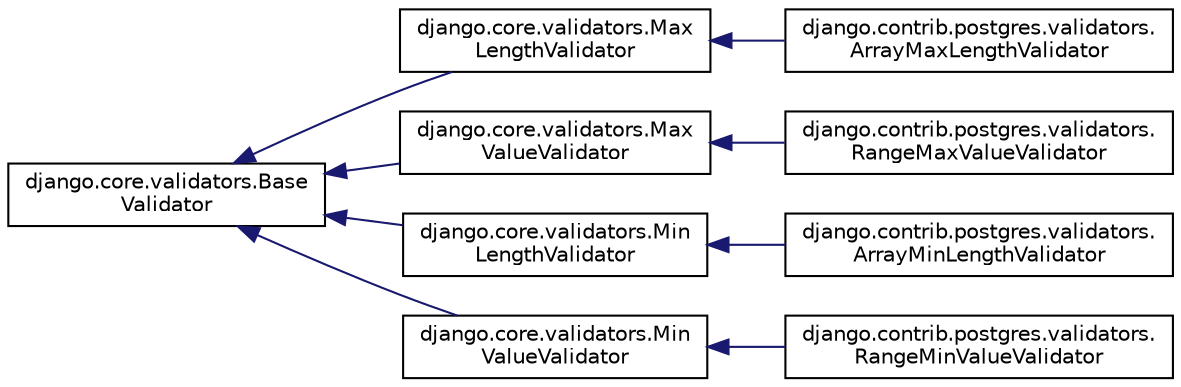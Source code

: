 digraph "Graphical Class Hierarchy"
{
 // LATEX_PDF_SIZE
  edge [fontname="Helvetica",fontsize="10",labelfontname="Helvetica",labelfontsize="10"];
  node [fontname="Helvetica",fontsize="10",shape=record];
  rankdir="LR";
  Node0 [label="django.core.validators.Base\lValidator",height=0.2,width=0.4,color="black", fillcolor="white", style="filled",URL="$classdjango_1_1core_1_1validators_1_1_base_validator.html",tooltip=" "];
  Node0 -> Node1 [dir="back",color="midnightblue",fontsize="10",style="solid",fontname="Helvetica"];
  Node1 [label="django.core.validators.Max\lLengthValidator",height=0.2,width=0.4,color="black", fillcolor="white", style="filled",URL="$classdjango_1_1core_1_1validators_1_1_max_length_validator.html",tooltip=" "];
  Node1 -> Node2 [dir="back",color="midnightblue",fontsize="10",style="solid",fontname="Helvetica"];
  Node2 [label="django.contrib.postgres.validators.\lArrayMaxLengthValidator",height=0.2,width=0.4,color="black", fillcolor="white", style="filled",URL="$classdjango_1_1contrib_1_1postgres_1_1validators_1_1_array_max_length_validator.html",tooltip=" "];
  Node0 -> Node3 [dir="back",color="midnightblue",fontsize="10",style="solid",fontname="Helvetica"];
  Node3 [label="django.core.validators.Max\lValueValidator",height=0.2,width=0.4,color="black", fillcolor="white", style="filled",URL="$classdjango_1_1core_1_1validators_1_1_max_value_validator.html",tooltip=" "];
  Node3 -> Node4 [dir="back",color="midnightblue",fontsize="10",style="solid",fontname="Helvetica"];
  Node4 [label="django.contrib.postgres.validators.\lRangeMaxValueValidator",height=0.2,width=0.4,color="black", fillcolor="white", style="filled",URL="$classdjango_1_1contrib_1_1postgres_1_1validators_1_1_range_max_value_validator.html",tooltip=" "];
  Node0 -> Node5 [dir="back",color="midnightblue",fontsize="10",style="solid",fontname="Helvetica"];
  Node5 [label="django.core.validators.Min\lLengthValidator",height=0.2,width=0.4,color="black", fillcolor="white", style="filled",URL="$classdjango_1_1core_1_1validators_1_1_min_length_validator.html",tooltip=" "];
  Node5 -> Node6 [dir="back",color="midnightblue",fontsize="10",style="solid",fontname="Helvetica"];
  Node6 [label="django.contrib.postgres.validators.\lArrayMinLengthValidator",height=0.2,width=0.4,color="black", fillcolor="white", style="filled",URL="$classdjango_1_1contrib_1_1postgres_1_1validators_1_1_array_min_length_validator.html",tooltip=" "];
  Node0 -> Node7 [dir="back",color="midnightblue",fontsize="10",style="solid",fontname="Helvetica"];
  Node7 [label="django.core.validators.Min\lValueValidator",height=0.2,width=0.4,color="black", fillcolor="white", style="filled",URL="$classdjango_1_1core_1_1validators_1_1_min_value_validator.html",tooltip=" "];
  Node7 -> Node8 [dir="back",color="midnightblue",fontsize="10",style="solid",fontname="Helvetica"];
  Node8 [label="django.contrib.postgres.validators.\lRangeMinValueValidator",height=0.2,width=0.4,color="black", fillcolor="white", style="filled",URL="$classdjango_1_1contrib_1_1postgres_1_1validators_1_1_range_min_value_validator.html",tooltip=" "];
}
